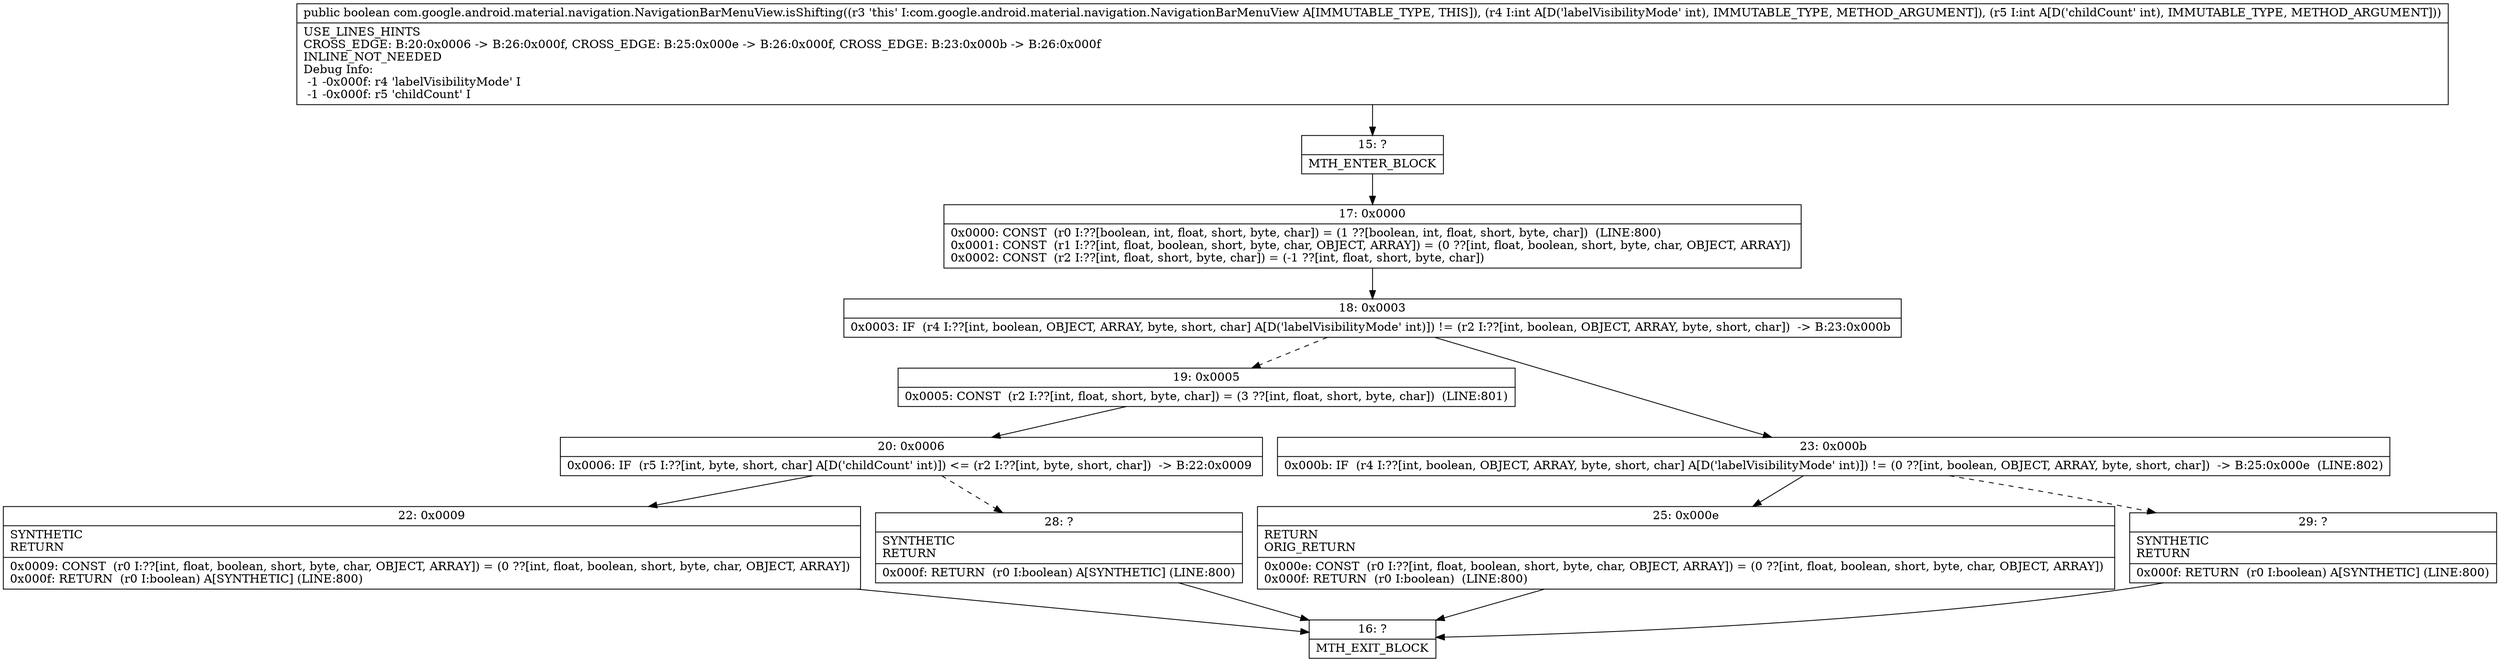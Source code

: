 digraph "CFG forcom.google.android.material.navigation.NavigationBarMenuView.isShifting(II)Z" {
Node_15 [shape=record,label="{15\:\ ?|MTH_ENTER_BLOCK\l}"];
Node_17 [shape=record,label="{17\:\ 0x0000|0x0000: CONST  (r0 I:??[boolean, int, float, short, byte, char]) = (1 ??[boolean, int, float, short, byte, char])  (LINE:800)\l0x0001: CONST  (r1 I:??[int, float, boolean, short, byte, char, OBJECT, ARRAY]) = (0 ??[int, float, boolean, short, byte, char, OBJECT, ARRAY]) \l0x0002: CONST  (r2 I:??[int, float, short, byte, char]) = (\-1 ??[int, float, short, byte, char]) \l}"];
Node_18 [shape=record,label="{18\:\ 0x0003|0x0003: IF  (r4 I:??[int, boolean, OBJECT, ARRAY, byte, short, char] A[D('labelVisibilityMode' int)]) != (r2 I:??[int, boolean, OBJECT, ARRAY, byte, short, char])  \-\> B:23:0x000b \l}"];
Node_19 [shape=record,label="{19\:\ 0x0005|0x0005: CONST  (r2 I:??[int, float, short, byte, char]) = (3 ??[int, float, short, byte, char])  (LINE:801)\l}"];
Node_20 [shape=record,label="{20\:\ 0x0006|0x0006: IF  (r5 I:??[int, byte, short, char] A[D('childCount' int)]) \<= (r2 I:??[int, byte, short, char])  \-\> B:22:0x0009 \l}"];
Node_22 [shape=record,label="{22\:\ 0x0009|SYNTHETIC\lRETURN\l|0x0009: CONST  (r0 I:??[int, float, boolean, short, byte, char, OBJECT, ARRAY]) = (0 ??[int, float, boolean, short, byte, char, OBJECT, ARRAY]) \l0x000f: RETURN  (r0 I:boolean) A[SYNTHETIC] (LINE:800)\l}"];
Node_16 [shape=record,label="{16\:\ ?|MTH_EXIT_BLOCK\l}"];
Node_28 [shape=record,label="{28\:\ ?|SYNTHETIC\lRETURN\l|0x000f: RETURN  (r0 I:boolean) A[SYNTHETIC] (LINE:800)\l}"];
Node_23 [shape=record,label="{23\:\ 0x000b|0x000b: IF  (r4 I:??[int, boolean, OBJECT, ARRAY, byte, short, char] A[D('labelVisibilityMode' int)]) != (0 ??[int, boolean, OBJECT, ARRAY, byte, short, char])  \-\> B:25:0x000e  (LINE:802)\l}"];
Node_25 [shape=record,label="{25\:\ 0x000e|RETURN\lORIG_RETURN\l|0x000e: CONST  (r0 I:??[int, float, boolean, short, byte, char, OBJECT, ARRAY]) = (0 ??[int, float, boolean, short, byte, char, OBJECT, ARRAY]) \l0x000f: RETURN  (r0 I:boolean)  (LINE:800)\l}"];
Node_29 [shape=record,label="{29\:\ ?|SYNTHETIC\lRETURN\l|0x000f: RETURN  (r0 I:boolean) A[SYNTHETIC] (LINE:800)\l}"];
MethodNode[shape=record,label="{public boolean com.google.android.material.navigation.NavigationBarMenuView.isShifting((r3 'this' I:com.google.android.material.navigation.NavigationBarMenuView A[IMMUTABLE_TYPE, THIS]), (r4 I:int A[D('labelVisibilityMode' int), IMMUTABLE_TYPE, METHOD_ARGUMENT]), (r5 I:int A[D('childCount' int), IMMUTABLE_TYPE, METHOD_ARGUMENT]))  | USE_LINES_HINTS\lCROSS_EDGE: B:20:0x0006 \-\> B:26:0x000f, CROSS_EDGE: B:25:0x000e \-\> B:26:0x000f, CROSS_EDGE: B:23:0x000b \-\> B:26:0x000f\lINLINE_NOT_NEEDED\lDebug Info:\l  \-1 \-0x000f: r4 'labelVisibilityMode' I\l  \-1 \-0x000f: r5 'childCount' I\l}"];
MethodNode -> Node_15;Node_15 -> Node_17;
Node_17 -> Node_18;
Node_18 -> Node_19[style=dashed];
Node_18 -> Node_23;
Node_19 -> Node_20;
Node_20 -> Node_22;
Node_20 -> Node_28[style=dashed];
Node_22 -> Node_16;
Node_28 -> Node_16;
Node_23 -> Node_25;
Node_23 -> Node_29[style=dashed];
Node_25 -> Node_16;
Node_29 -> Node_16;
}

